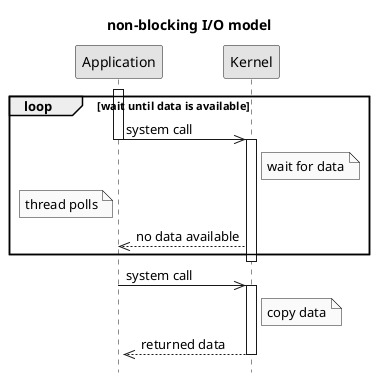 @startuml
title non-blocking I/O model
hide footbox
skinparam monochrome true
skinparam shadowing false
activate Application
loop wait until data is available
    Application->>Kernel: system call
    deactivate Application
    activate Kernel
    Note right of Kernel: wait for data
    Note left of Application: thread polls
    Kernel-->>Application: no data available
end
deactivate Kernel
activate Application
Application->>Kernel: system call
deactivate Application
activate Kernel
Note right of Kernel: copy data
Kernel-->>Application: returned data
deactivate Kernel
activate Application
@enduml
